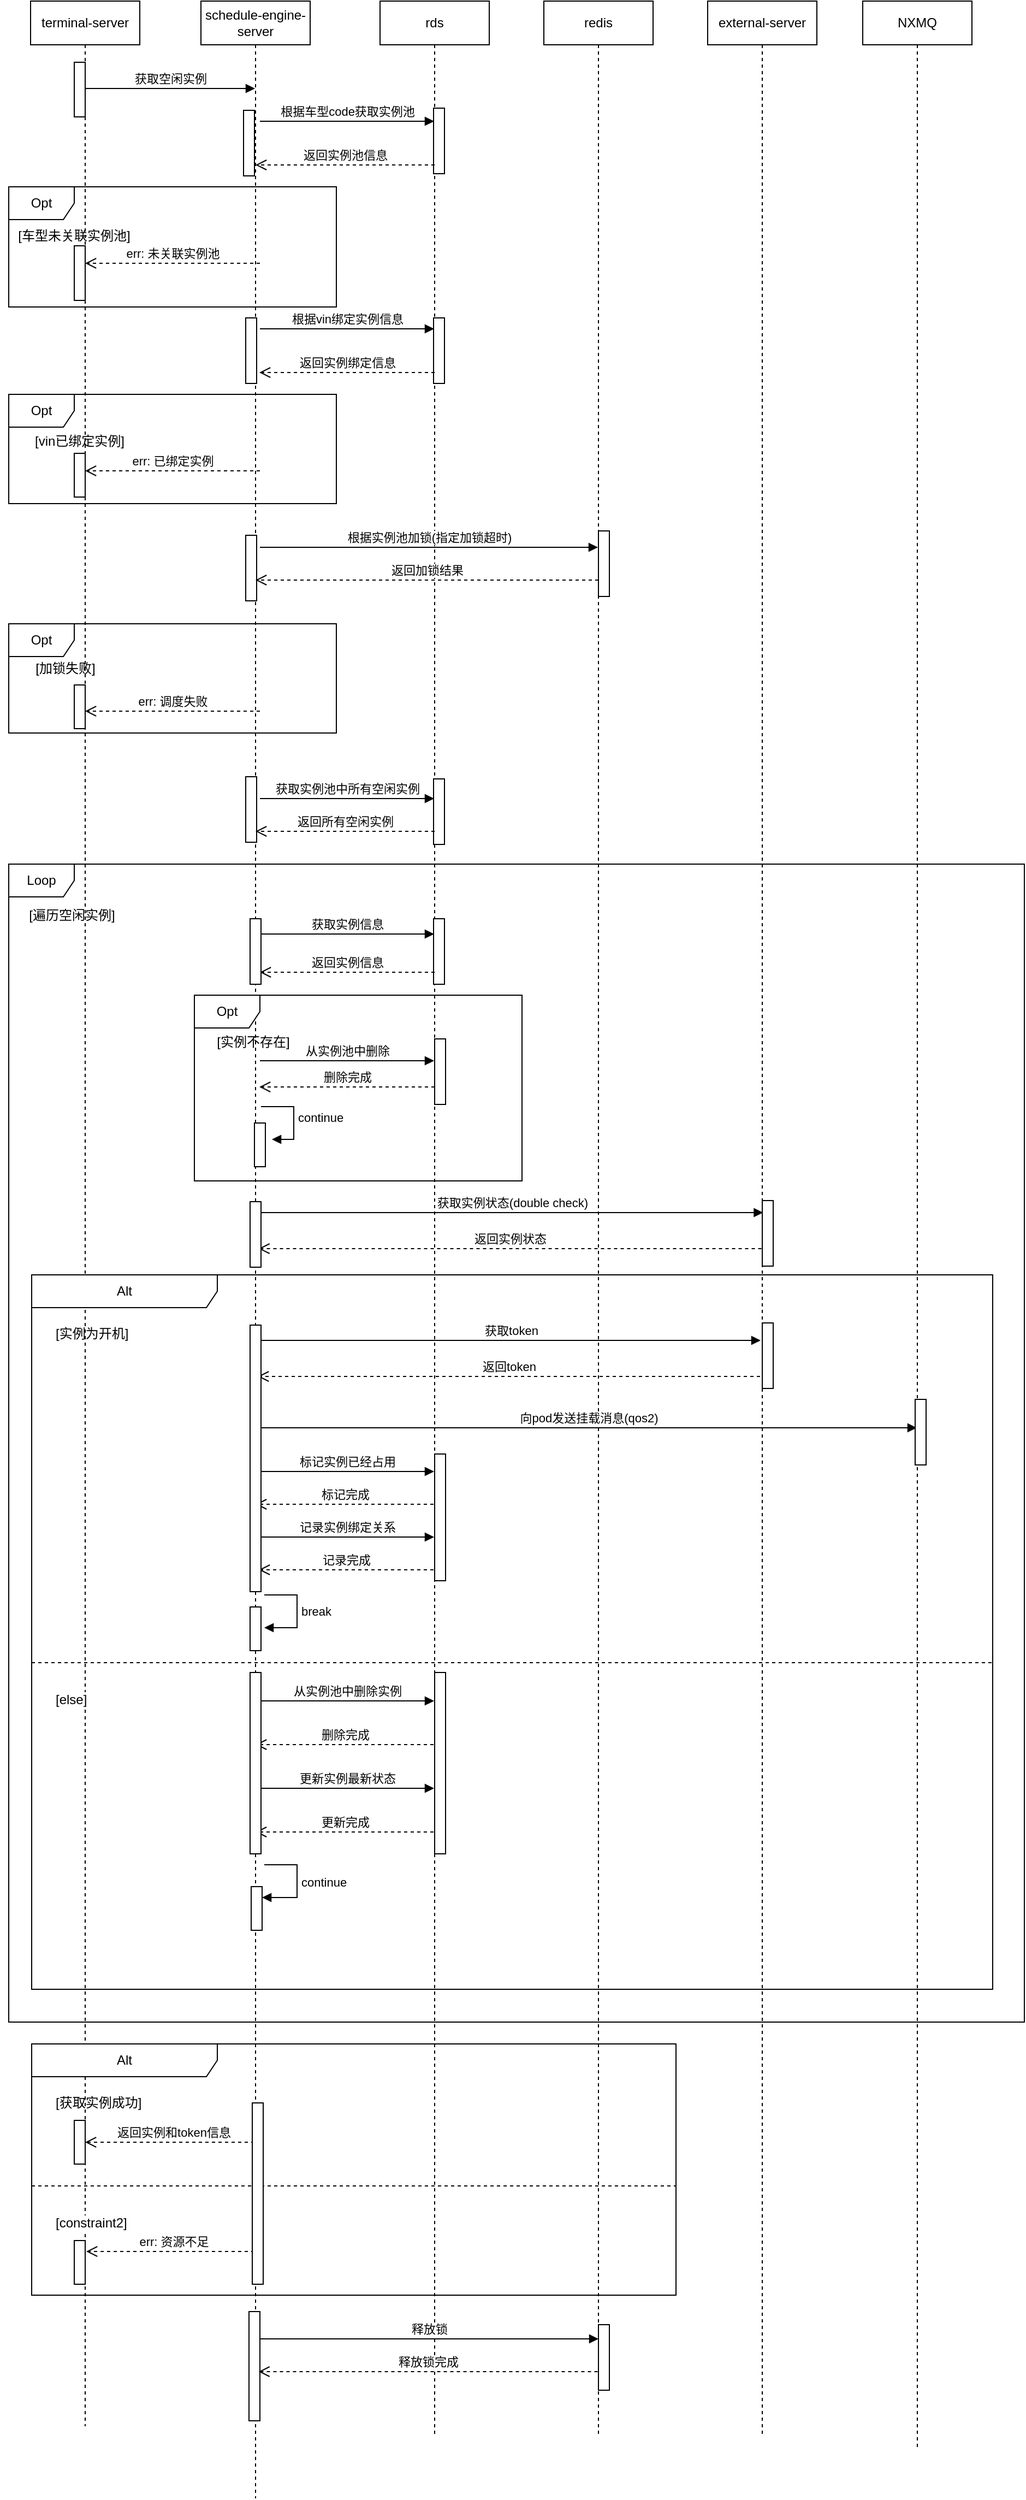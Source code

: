 <mxfile version="22.1.18" type="github">
  <diagram name="第 1 页" id="utaUb1hikNe-R4by6aC9">
    <mxGraphModel dx="1434" dy="739" grid="1" gridSize="10" guides="1" tooltips="1" connect="1" arrows="1" fold="1" page="1" pageScale="1" pageWidth="827" pageHeight="1169" math="0" shadow="0">
      <root>
        <mxCell id="0" />
        <mxCell id="1" parent="0" />
        <mxCell id="3vtuyOY_48mwyPg-2Erm-1" value="terminal-server" style="shape=umlLifeline;perimeter=lifelinePerimeter;whiteSpace=wrap;html=1;container=1;dropTarget=0;collapsible=0;recursiveResize=0;outlineConnect=0;portConstraint=eastwest;newEdgeStyle={&quot;curved&quot;:0,&quot;rounded&quot;:0};" vertex="1" parent="1">
          <mxGeometry x="80" y="80" width="100" height="2220" as="geometry" />
        </mxCell>
        <mxCell id="3vtuyOY_48mwyPg-2Erm-74" value="" style="html=1;points=[[0,0,0,0,5],[0,1,0,0,-5],[1,0,0,0,5],[1,1,0,0,-5]];perimeter=orthogonalPerimeter;outlineConnect=0;targetShapes=umlLifeline;portConstraint=eastwest;newEdgeStyle={&quot;curved&quot;:0,&quot;rounded&quot;:0};" vertex="1" parent="3vtuyOY_48mwyPg-2Erm-1">
          <mxGeometry x="40" y="56" width="10" height="50" as="geometry" />
        </mxCell>
        <mxCell id="3vtuyOY_48mwyPg-2Erm-5" value="schedule-engine-server" style="shape=umlLifeline;perimeter=lifelinePerimeter;whiteSpace=wrap;html=1;container=1;dropTarget=0;collapsible=0;recursiveResize=0;outlineConnect=0;portConstraint=eastwest;newEdgeStyle={&quot;curved&quot;:0,&quot;rounded&quot;:0};" vertex="1" parent="1">
          <mxGeometry x="236" y="80" width="100" height="2286" as="geometry" />
        </mxCell>
        <mxCell id="3vtuyOY_48mwyPg-2Erm-80" value="" style="html=1;points=[[0,0,0,0,5],[0,1,0,0,-5],[1,0,0,0,5],[1,1,0,0,-5]];perimeter=orthogonalPerimeter;outlineConnect=0;targetShapes=umlLifeline;portConstraint=eastwest;newEdgeStyle={&quot;curved&quot;:0,&quot;rounded&quot;:0};" vertex="1" parent="3vtuyOY_48mwyPg-2Erm-5">
          <mxGeometry x="39" y="100" width="10" height="60" as="geometry" />
        </mxCell>
        <mxCell id="3vtuyOY_48mwyPg-2Erm-81" value="" style="html=1;points=[[0,0,0,0,5],[0,1,0,0,-5],[1,0,0,0,5],[1,1,0,0,-5]];perimeter=orthogonalPerimeter;outlineConnect=0;targetShapes=umlLifeline;portConstraint=eastwest;newEdgeStyle={&quot;curved&quot;:0,&quot;rounded&quot;:0};" vertex="1" parent="3vtuyOY_48mwyPg-2Erm-5">
          <mxGeometry x="41" y="290" width="10" height="60" as="geometry" />
        </mxCell>
        <mxCell id="3vtuyOY_48mwyPg-2Erm-82" value="" style="html=1;points=[[0,0,0,0,5],[0,1,0,0,-5],[1,0,0,0,5],[1,1,0,0,-5]];perimeter=orthogonalPerimeter;outlineConnect=0;targetShapes=umlLifeline;portConstraint=eastwest;newEdgeStyle={&quot;curved&quot;:0,&quot;rounded&quot;:0};" vertex="1" parent="3vtuyOY_48mwyPg-2Erm-5">
          <mxGeometry x="41" y="489" width="10" height="60" as="geometry" />
        </mxCell>
        <mxCell id="3vtuyOY_48mwyPg-2Erm-83" value="" style="html=1;points=[[0,0,0,0,5],[0,1,0,0,-5],[1,0,0,0,5],[1,1,0,0,-5]];perimeter=orthogonalPerimeter;outlineConnect=0;targetShapes=umlLifeline;portConstraint=eastwest;newEdgeStyle={&quot;curved&quot;:0,&quot;rounded&quot;:0};" vertex="1" parent="3vtuyOY_48mwyPg-2Erm-5">
          <mxGeometry x="41" y="710" width="10" height="60" as="geometry" />
        </mxCell>
        <mxCell id="3vtuyOY_48mwyPg-2Erm-90" value="" style="html=1;points=[[0,0,0,0,5],[0,1,0,0,-5],[1,0,0,0,5],[1,1,0,0,-5]];perimeter=orthogonalPerimeter;outlineConnect=0;targetShapes=umlLifeline;portConstraint=eastwest;newEdgeStyle={&quot;curved&quot;:0,&quot;rounded&quot;:0};" vertex="1" parent="3vtuyOY_48mwyPg-2Erm-5">
          <mxGeometry x="44" y="2115" width="10" height="100" as="geometry" />
        </mxCell>
        <mxCell id="3vtuyOY_48mwyPg-2Erm-6" value="rds" style="shape=umlLifeline;perimeter=lifelinePerimeter;whiteSpace=wrap;html=1;container=1;dropTarget=0;collapsible=0;recursiveResize=0;outlineConnect=0;portConstraint=eastwest;newEdgeStyle={&quot;curved&quot;:0,&quot;rounded&quot;:0};" vertex="1" parent="1">
          <mxGeometry x="400" y="80" width="100" height="2230" as="geometry" />
        </mxCell>
        <mxCell id="3vtuyOY_48mwyPg-2Erm-91" value="" style="html=1;points=[[0,0,0,0,5],[0,1,0,0,-5],[1,0,0,0,5],[1,1,0,0,-5]];perimeter=orthogonalPerimeter;outlineConnect=0;targetShapes=umlLifeline;portConstraint=eastwest;newEdgeStyle={&quot;curved&quot;:0,&quot;rounded&quot;:0};" vertex="1" parent="3vtuyOY_48mwyPg-2Erm-6">
          <mxGeometry x="49" y="98" width="10" height="60" as="geometry" />
        </mxCell>
        <mxCell id="3vtuyOY_48mwyPg-2Erm-92" value="" style="html=1;points=[[0,0,0,0,5],[0,1,0,0,-5],[1,0,0,0,5],[1,1,0,0,-5]];perimeter=orthogonalPerimeter;outlineConnect=0;targetShapes=umlLifeline;portConstraint=eastwest;newEdgeStyle={&quot;curved&quot;:0,&quot;rounded&quot;:0};" vertex="1" parent="3vtuyOY_48mwyPg-2Erm-6">
          <mxGeometry x="49" y="290" width="10" height="60" as="geometry" />
        </mxCell>
        <mxCell id="3vtuyOY_48mwyPg-2Erm-93" value="" style="html=1;points=[[0,0,0,0,5],[0,1,0,0,-5],[1,0,0,0,5],[1,1,0,0,-5]];perimeter=orthogonalPerimeter;outlineConnect=0;targetShapes=umlLifeline;portConstraint=eastwest;newEdgeStyle={&quot;curved&quot;:0,&quot;rounded&quot;:0};" vertex="1" parent="3vtuyOY_48mwyPg-2Erm-6">
          <mxGeometry x="49" y="712" width="10" height="60" as="geometry" />
        </mxCell>
        <mxCell id="3vtuyOY_48mwyPg-2Erm-94" value="" style="html=1;points=[[0,0,0,0,5],[0,1,0,0,-5],[1,0,0,0,5],[1,1,0,0,-5]];perimeter=orthogonalPerimeter;outlineConnect=0;targetShapes=umlLifeline;portConstraint=eastwest;newEdgeStyle={&quot;curved&quot;:0,&quot;rounded&quot;:0};" vertex="1" parent="3vtuyOY_48mwyPg-2Erm-6">
          <mxGeometry x="49" y="840" width="10" height="60" as="geometry" />
        </mxCell>
        <mxCell id="3vtuyOY_48mwyPg-2Erm-7" value="redis" style="shape=umlLifeline;perimeter=lifelinePerimeter;whiteSpace=wrap;html=1;container=1;dropTarget=0;collapsible=0;recursiveResize=0;outlineConnect=0;portConstraint=eastwest;newEdgeStyle={&quot;curved&quot;:0,&quot;rounded&quot;:0};" vertex="1" parent="1">
          <mxGeometry x="550" y="80" width="100" height="2230" as="geometry" />
        </mxCell>
        <mxCell id="3vtuyOY_48mwyPg-2Erm-98" value="" style="html=1;points=[[0,0,0,0,5],[0,1,0,0,-5],[1,0,0,0,5],[1,1,0,0,-5]];perimeter=orthogonalPerimeter;outlineConnect=0;targetShapes=umlLifeline;portConstraint=eastwest;newEdgeStyle={&quot;curved&quot;:0,&quot;rounded&quot;:0};" vertex="1" parent="3vtuyOY_48mwyPg-2Erm-7">
          <mxGeometry x="50" y="485" width="10" height="60" as="geometry" />
        </mxCell>
        <mxCell id="3vtuyOY_48mwyPg-2Erm-99" value="" style="html=1;points=[[0,0,0,0,5],[0,1,0,0,-5],[1,0,0,0,5],[1,1,0,0,-5]];perimeter=orthogonalPerimeter;outlineConnect=0;targetShapes=umlLifeline;portConstraint=eastwest;newEdgeStyle={&quot;curved&quot;:0,&quot;rounded&quot;:0};" vertex="1" parent="3vtuyOY_48mwyPg-2Erm-7">
          <mxGeometry x="50" y="2127" width="10" height="60" as="geometry" />
        </mxCell>
        <mxCell id="3vtuyOY_48mwyPg-2Erm-8" value="external-server" style="shape=umlLifeline;perimeter=lifelinePerimeter;whiteSpace=wrap;html=1;container=1;dropTarget=0;collapsible=0;recursiveResize=0;outlineConnect=0;portConstraint=eastwest;newEdgeStyle={&quot;curved&quot;:0,&quot;rounded&quot;:0};" vertex="1" parent="1">
          <mxGeometry x="700" y="80" width="100" height="2230" as="geometry" />
        </mxCell>
        <mxCell id="3vtuyOY_48mwyPg-2Erm-9" value="获取空闲实例" style="html=1;verticalAlign=bottom;endArrow=block;curved=0;rounded=0;" edge="1" parent="1" target="3vtuyOY_48mwyPg-2Erm-5">
          <mxGeometry width="80" relative="1" as="geometry">
            <mxPoint x="130" y="160" as="sourcePoint" />
            <mxPoint x="210" y="160" as="targetPoint" />
          </mxGeometry>
        </mxCell>
        <mxCell id="3vtuyOY_48mwyPg-2Erm-11" value="根据车型code获取实例池" style="html=1;verticalAlign=bottom;endArrow=block;curved=0;rounded=0;" edge="1" parent="1" target="3vtuyOY_48mwyPg-2Erm-6">
          <mxGeometry width="80" relative="1" as="geometry">
            <mxPoint x="290" y="190" as="sourcePoint" />
            <mxPoint x="370" y="190" as="targetPoint" />
          </mxGeometry>
        </mxCell>
        <mxCell id="3vtuyOY_48mwyPg-2Erm-12" value="返回实例池信息" style="html=1;verticalAlign=bottom;endArrow=open;dashed=1;endSize=8;curved=0;rounded=0;" edge="1" parent="1" target="3vtuyOY_48mwyPg-2Erm-5">
          <mxGeometry relative="1" as="geometry">
            <mxPoint x="450" y="230" as="sourcePoint" />
            <mxPoint x="370" y="230" as="targetPoint" />
          </mxGeometry>
        </mxCell>
        <mxCell id="3vtuyOY_48mwyPg-2Erm-13" value="Opt" style="shape=umlFrame;whiteSpace=wrap;html=1;pointerEvents=0;" vertex="1" parent="1">
          <mxGeometry x="60" y="250" width="300" height="110" as="geometry" />
        </mxCell>
        <mxCell id="3vtuyOY_48mwyPg-2Erm-14" value="[车型未关联实例池]" style="text;html=1;strokeColor=none;fillColor=none;align=center;verticalAlign=middle;whiteSpace=wrap;rounded=0;" vertex="1" parent="1">
          <mxGeometry x="60" y="280" width="120" height="30" as="geometry" />
        </mxCell>
        <mxCell id="3vtuyOY_48mwyPg-2Erm-16" value="err: 未关联实例池" style="html=1;verticalAlign=bottom;endArrow=open;dashed=1;endSize=8;curved=0;rounded=0;" edge="1" parent="1" target="3vtuyOY_48mwyPg-2Erm-1">
          <mxGeometry x="-0.003" relative="1" as="geometry">
            <mxPoint x="290" y="320" as="sourcePoint" />
            <mxPoint x="210" y="320" as="targetPoint" />
            <mxPoint as="offset" />
          </mxGeometry>
        </mxCell>
        <mxCell id="3vtuyOY_48mwyPg-2Erm-17" value="根据vin绑定实例信息" style="html=1;verticalAlign=bottom;endArrow=block;curved=0;rounded=0;" edge="1" parent="1" target="3vtuyOY_48mwyPg-2Erm-6">
          <mxGeometry x="0.003" width="80" relative="1" as="geometry">
            <mxPoint x="290" y="380" as="sourcePoint" />
            <mxPoint x="370" y="380" as="targetPoint" />
            <mxPoint as="offset" />
          </mxGeometry>
        </mxCell>
        <mxCell id="3vtuyOY_48mwyPg-2Erm-18" value="返回实例绑定信息" style="html=1;verticalAlign=bottom;endArrow=open;dashed=1;endSize=8;curved=0;rounded=0;" edge="1" parent="1">
          <mxGeometry relative="1" as="geometry">
            <mxPoint x="450" y="420" as="sourcePoint" />
            <mxPoint x="289.5" y="420" as="targetPoint" />
          </mxGeometry>
        </mxCell>
        <mxCell id="3vtuyOY_48mwyPg-2Erm-19" value="Opt" style="shape=umlFrame;whiteSpace=wrap;html=1;pointerEvents=0;" vertex="1" parent="1">
          <mxGeometry x="60" y="440" width="300" height="100" as="geometry" />
        </mxCell>
        <mxCell id="3vtuyOY_48mwyPg-2Erm-20" value="[vin已绑定实例]" style="text;html=1;strokeColor=none;fillColor=none;align=center;verticalAlign=middle;whiteSpace=wrap;rounded=0;" vertex="1" parent="1">
          <mxGeometry x="65" y="468" width="120" height="30" as="geometry" />
        </mxCell>
        <mxCell id="3vtuyOY_48mwyPg-2Erm-21" value="err: 已绑定实例" style="html=1;verticalAlign=bottom;endArrow=open;dashed=1;endSize=8;curved=0;rounded=0;" edge="1" parent="1">
          <mxGeometry x="-0.003" relative="1" as="geometry">
            <mxPoint x="290" y="510" as="sourcePoint" />
            <mxPoint x="130" y="510" as="targetPoint" />
            <mxPoint as="offset" />
          </mxGeometry>
        </mxCell>
        <mxCell id="3vtuyOY_48mwyPg-2Erm-22" value="根据实例池加锁(指定加锁超时)" style="html=1;verticalAlign=bottom;endArrow=block;curved=0;rounded=0;" edge="1" parent="1" target="3vtuyOY_48mwyPg-2Erm-7">
          <mxGeometry width="80" relative="1" as="geometry">
            <mxPoint x="290" y="580" as="sourcePoint" />
            <mxPoint x="370" y="580" as="targetPoint" />
          </mxGeometry>
        </mxCell>
        <mxCell id="3vtuyOY_48mwyPg-2Erm-23" value="返回加锁结果" style="html=1;verticalAlign=bottom;endArrow=open;dashed=1;endSize=8;curved=0;rounded=0;" edge="1" parent="1" target="3vtuyOY_48mwyPg-2Erm-5">
          <mxGeometry relative="1" as="geometry">
            <mxPoint x="600" y="610" as="sourcePoint" />
            <mxPoint x="520" y="610" as="targetPoint" />
          </mxGeometry>
        </mxCell>
        <mxCell id="3vtuyOY_48mwyPg-2Erm-25" value="Opt" style="shape=umlFrame;whiteSpace=wrap;html=1;pointerEvents=0;" vertex="1" parent="1">
          <mxGeometry x="60" y="650" width="300" height="100" as="geometry" />
        </mxCell>
        <mxCell id="3vtuyOY_48mwyPg-2Erm-26" value="[加锁失败]" style="text;html=1;strokeColor=none;fillColor=none;align=center;verticalAlign=middle;whiteSpace=wrap;rounded=0;" vertex="1" parent="1">
          <mxGeometry x="52" y="676" width="120" height="30" as="geometry" />
        </mxCell>
        <mxCell id="3vtuyOY_48mwyPg-2Erm-27" value="err: 调度失败" style="html=1;verticalAlign=bottom;endArrow=open;dashed=1;endSize=8;curved=0;rounded=0;" edge="1" parent="1">
          <mxGeometry x="-0.003" relative="1" as="geometry">
            <mxPoint x="290" y="730" as="sourcePoint" />
            <mxPoint x="130" y="730" as="targetPoint" />
            <mxPoint as="offset" />
          </mxGeometry>
        </mxCell>
        <mxCell id="3vtuyOY_48mwyPg-2Erm-28" value="获取实例池中所有空闲实例" style="html=1;verticalAlign=bottom;endArrow=block;curved=0;rounded=0;" edge="1" parent="1" target="3vtuyOY_48mwyPg-2Erm-6">
          <mxGeometry width="80" relative="1" as="geometry">
            <mxPoint x="290" y="810" as="sourcePoint" />
            <mxPoint x="370" y="810" as="targetPoint" />
          </mxGeometry>
        </mxCell>
        <mxCell id="3vtuyOY_48mwyPg-2Erm-29" value="返回所有空闲实例" style="html=1;verticalAlign=bottom;endArrow=open;dashed=1;endSize=8;curved=0;rounded=0;" edge="1" parent="1" target="3vtuyOY_48mwyPg-2Erm-5">
          <mxGeometry relative="1" as="geometry">
            <mxPoint x="450" y="840" as="sourcePoint" />
            <mxPoint x="370" y="840" as="targetPoint" />
          </mxGeometry>
        </mxCell>
        <mxCell id="3vtuyOY_48mwyPg-2Erm-30" value="Loop" style="shape=umlFrame;whiteSpace=wrap;html=1;pointerEvents=0;" vertex="1" parent="1">
          <mxGeometry x="60" y="870" width="930" height="1060" as="geometry" />
        </mxCell>
        <mxCell id="3vtuyOY_48mwyPg-2Erm-32" value="[遍历空闲实例]" style="text;html=1;strokeColor=none;fillColor=none;align=center;verticalAlign=middle;whiteSpace=wrap;rounded=0;" vertex="1" parent="1">
          <mxGeometry x="70" y="902" width="96" height="30" as="geometry" />
        </mxCell>
        <mxCell id="3vtuyOY_48mwyPg-2Erm-33" value="获取实例状态(double check)" style="html=1;verticalAlign=bottom;endArrow=block;curved=0;rounded=0;" edge="1" parent="1">
          <mxGeometry width="80" relative="1" as="geometry">
            <mxPoint x="291.25" y="1189" as="sourcePoint" />
            <mxPoint x="750.75" y="1189" as="targetPoint" />
          </mxGeometry>
        </mxCell>
        <mxCell id="3vtuyOY_48mwyPg-2Erm-34" value="返回实例状态" style="html=1;verticalAlign=bottom;endArrow=open;dashed=1;endSize=8;curved=0;rounded=0;" edge="1" parent="1">
          <mxGeometry relative="1" as="geometry">
            <mxPoint x="749.25" y="1222" as="sourcePoint" />
            <mxPoint x="288.75" y="1222" as="targetPoint" />
          </mxGeometry>
        </mxCell>
        <mxCell id="3vtuyOY_48mwyPg-2Erm-35" value="Alt" style="shape=umlFrame;whiteSpace=wrap;html=1;pointerEvents=0;recursiveResize=0;container=1;collapsible=0;width=170;" vertex="1" parent="1">
          <mxGeometry x="81" y="1246" width="880" height="654" as="geometry" />
        </mxCell>
        <mxCell id="3vtuyOY_48mwyPg-2Erm-36" value="[实例为开机]" style="text;html=1;" vertex="1" parent="3vtuyOY_48mwyPg-2Erm-35">
          <mxGeometry width="100" height="20" relative="1" as="geometry">
            <mxPoint x="20" y="40" as="offset" />
          </mxGeometry>
        </mxCell>
        <mxCell id="3vtuyOY_48mwyPg-2Erm-37" value="[else]" style="line;strokeWidth=1;dashed=1;labelPosition=center;verticalLabelPosition=bottom;align=left;verticalAlign=top;spacingLeft=20;spacingTop=15;html=1;whiteSpace=wrap;" vertex="1" parent="3vtuyOY_48mwyPg-2Erm-35">
          <mxGeometry y="350" width="880" height="10" as="geometry" />
        </mxCell>
        <mxCell id="3vtuyOY_48mwyPg-2Erm-41" value="获取token" style="html=1;verticalAlign=bottom;endArrow=block;curved=0;rounded=0;" edge="1" parent="3vtuyOY_48mwyPg-2Erm-35">
          <mxGeometry width="80" relative="1" as="geometry">
            <mxPoint x="210" y="60" as="sourcePoint" />
            <mxPoint x="667.5" y="60" as="targetPoint" />
          </mxGeometry>
        </mxCell>
        <mxCell id="3vtuyOY_48mwyPg-2Erm-42" value="返回token" style="html=1;verticalAlign=bottom;endArrow=open;dashed=1;endSize=8;curved=0;rounded=0;" edge="1" parent="3vtuyOY_48mwyPg-2Erm-35">
          <mxGeometry relative="1" as="geometry">
            <mxPoint x="667" y="93" as="sourcePoint" />
            <mxPoint x="207" y="93" as="targetPoint" />
            <mxPoint as="offset" />
          </mxGeometry>
        </mxCell>
        <mxCell id="3vtuyOY_48mwyPg-2Erm-53" value="向pod发送挂载消息(qos2)" style="html=1;verticalAlign=bottom;endArrow=block;curved=0;rounded=0;" edge="1" parent="3vtuyOY_48mwyPg-2Erm-35" target="3vtuyOY_48mwyPg-2Erm-43">
          <mxGeometry x="0.001" width="80" relative="1" as="geometry">
            <mxPoint x="208" y="140" as="sourcePoint" />
            <mxPoint x="288" y="140" as="targetPoint" />
            <mxPoint as="offset" />
          </mxGeometry>
        </mxCell>
        <mxCell id="3vtuyOY_48mwyPg-2Erm-54" value="标记实例已经占用" style="html=1;verticalAlign=bottom;endArrow=block;curved=0;rounded=0;" edge="1" parent="3vtuyOY_48mwyPg-2Erm-35" target="3vtuyOY_48mwyPg-2Erm-6">
          <mxGeometry width="80" relative="1" as="geometry">
            <mxPoint x="208" y="180" as="sourcePoint" />
            <mxPoint x="288" y="180" as="targetPoint" />
          </mxGeometry>
        </mxCell>
        <mxCell id="3vtuyOY_48mwyPg-2Erm-55" value="标记完成" style="html=1;verticalAlign=bottom;endArrow=open;dashed=1;endSize=8;curved=0;rounded=0;" edge="1" parent="3vtuyOY_48mwyPg-2Erm-35" target="3vtuyOY_48mwyPg-2Erm-5">
          <mxGeometry relative="1" as="geometry">
            <mxPoint x="368" y="210" as="sourcePoint" />
            <mxPoint x="288" y="210" as="targetPoint" />
          </mxGeometry>
        </mxCell>
        <mxCell id="3vtuyOY_48mwyPg-2Erm-56" value="记录实例绑定关系" style="html=1;verticalAlign=bottom;endArrow=block;curved=0;rounded=0;" edge="1" parent="3vtuyOY_48mwyPg-2Erm-35" target="3vtuyOY_48mwyPg-2Erm-6">
          <mxGeometry width="80" relative="1" as="geometry">
            <mxPoint x="208" y="240" as="sourcePoint" />
            <mxPoint x="288" y="240" as="targetPoint" />
          </mxGeometry>
        </mxCell>
        <mxCell id="3vtuyOY_48mwyPg-2Erm-57" value="记录完成" style="html=1;verticalAlign=bottom;endArrow=open;dashed=1;endSize=8;curved=0;rounded=0;" edge="1" parent="3vtuyOY_48mwyPg-2Erm-35">
          <mxGeometry relative="1" as="geometry">
            <mxPoint x="368" y="270" as="sourcePoint" />
            <mxPoint x="208" y="270" as="targetPoint" />
          </mxGeometry>
        </mxCell>
        <mxCell id="3vtuyOY_48mwyPg-2Erm-59" value="从实例池中删除实例" style="html=1;verticalAlign=bottom;endArrow=block;curved=0;rounded=0;" edge="1" parent="3vtuyOY_48mwyPg-2Erm-35" target="3vtuyOY_48mwyPg-2Erm-6">
          <mxGeometry width="80" relative="1" as="geometry">
            <mxPoint x="208" y="390" as="sourcePoint" />
            <mxPoint x="288" y="390" as="targetPoint" />
          </mxGeometry>
        </mxCell>
        <mxCell id="3vtuyOY_48mwyPg-2Erm-60" value="删除完成" style="html=1;verticalAlign=bottom;endArrow=open;dashed=1;endSize=8;curved=0;rounded=0;" edge="1" parent="3vtuyOY_48mwyPg-2Erm-35" target="3vtuyOY_48mwyPg-2Erm-5">
          <mxGeometry relative="1" as="geometry">
            <mxPoint x="368" y="430" as="sourcePoint" />
            <mxPoint x="288" y="430" as="targetPoint" />
          </mxGeometry>
        </mxCell>
        <mxCell id="3vtuyOY_48mwyPg-2Erm-61" value="更新实例最新状态" style="html=1;verticalAlign=bottom;endArrow=block;curved=0;rounded=0;" edge="1" parent="3vtuyOY_48mwyPg-2Erm-35" target="3vtuyOY_48mwyPg-2Erm-6">
          <mxGeometry x="0.003" width="80" relative="1" as="geometry">
            <mxPoint x="208" y="470" as="sourcePoint" />
            <mxPoint x="288" y="470" as="targetPoint" />
            <mxPoint as="offset" />
          </mxGeometry>
        </mxCell>
        <mxCell id="3vtuyOY_48mwyPg-2Erm-62" value="更新完成" style="html=1;verticalAlign=bottom;endArrow=open;dashed=1;endSize=8;curved=0;rounded=0;" edge="1" parent="3vtuyOY_48mwyPg-2Erm-35" target="3vtuyOY_48mwyPg-2Erm-5">
          <mxGeometry x="-0.003" relative="1" as="geometry">
            <mxPoint x="368" y="510" as="sourcePoint" />
            <mxPoint x="288" y="510" as="targetPoint" />
            <mxPoint as="offset" />
          </mxGeometry>
        </mxCell>
        <mxCell id="3vtuyOY_48mwyPg-2Erm-63" value="" style="html=1;points=[[0,0,0,0,5],[0,1,0,0,-5],[1,0,0,0,5],[1,1,0,0,-5]];perimeter=orthogonalPerimeter;outlineConnect=0;targetShapes=umlLifeline;portConstraint=eastwest;newEdgeStyle={&quot;curved&quot;:0,&quot;rounded&quot;:0};" vertex="1" parent="3vtuyOY_48mwyPg-2Erm-35">
          <mxGeometry x="201" y="560" width="10" height="40" as="geometry" />
        </mxCell>
        <mxCell id="3vtuyOY_48mwyPg-2Erm-64" value="continue" style="html=1;align=left;spacingLeft=2;endArrow=block;rounded=0;edgeStyle=orthogonalEdgeStyle;curved=0;rounded=0;" edge="1" target="3vtuyOY_48mwyPg-2Erm-63" parent="3vtuyOY_48mwyPg-2Erm-35">
          <mxGeometry relative="1" as="geometry">
            <mxPoint x="213" y="540" as="sourcePoint" />
            <Array as="points">
              <mxPoint x="243" y="570" />
            </Array>
          </mxGeometry>
        </mxCell>
        <mxCell id="3vtuyOY_48mwyPg-2Erm-65" value="" style="html=1;points=[[0,0,0,0,5],[0,1,0,0,-5],[1,0,0,0,5],[1,1,0,0,-5]];perimeter=orthogonalPerimeter;outlineConnect=0;targetShapes=umlLifeline;portConstraint=eastwest;newEdgeStyle={&quot;curved&quot;:0,&quot;rounded&quot;:0};" vertex="1" parent="3vtuyOY_48mwyPg-2Erm-35">
          <mxGeometry x="200" y="304" width="10" height="40" as="geometry" />
        </mxCell>
        <mxCell id="3vtuyOY_48mwyPg-2Erm-66" value="break" style="html=1;align=left;spacingLeft=2;endArrow=block;rounded=0;edgeStyle=orthogonalEdgeStyle;curved=0;rounded=0;" edge="1" parent="3vtuyOY_48mwyPg-2Erm-35">
          <mxGeometry relative="1" as="geometry">
            <mxPoint x="213" y="293" as="sourcePoint" />
            <Array as="points">
              <mxPoint x="243" y="323" />
            </Array>
            <mxPoint x="213" y="323" as="targetPoint" />
          </mxGeometry>
        </mxCell>
        <mxCell id="3vtuyOY_48mwyPg-2Erm-86" value="" style="html=1;points=[[0,0,0,0,5],[0,1,0,0,-5],[1,0,0,0,5],[1,1,0,0,-5]];perimeter=orthogonalPerimeter;outlineConnect=0;targetShapes=umlLifeline;portConstraint=eastwest;newEdgeStyle={&quot;curved&quot;:0,&quot;rounded&quot;:0};" vertex="1" parent="3vtuyOY_48mwyPg-2Erm-35">
          <mxGeometry x="200" y="46" width="10" height="244" as="geometry" />
        </mxCell>
        <mxCell id="3vtuyOY_48mwyPg-2Erm-88" value="" style="html=1;points=[[0,0,0,0,5],[0,1,0,0,-5],[1,0,0,0,5],[1,1,0,0,-5]];perimeter=orthogonalPerimeter;outlineConnect=0;targetShapes=umlLifeline;portConstraint=eastwest;newEdgeStyle={&quot;curved&quot;:0,&quot;rounded&quot;:0};" vertex="1" parent="3vtuyOY_48mwyPg-2Erm-35">
          <mxGeometry x="200" y="364" width="10" height="166" as="geometry" />
        </mxCell>
        <mxCell id="3vtuyOY_48mwyPg-2Erm-96" value="" style="html=1;points=[[0,0,0,0,5],[0,1,0,0,-5],[1,0,0,0,5],[1,1,0,0,-5]];perimeter=orthogonalPerimeter;outlineConnect=0;targetShapes=umlLifeline;portConstraint=eastwest;newEdgeStyle={&quot;curved&quot;:0,&quot;rounded&quot;:0};" vertex="1" parent="3vtuyOY_48mwyPg-2Erm-35">
          <mxGeometry x="369" y="164" width="10" height="116" as="geometry" />
        </mxCell>
        <mxCell id="3vtuyOY_48mwyPg-2Erm-97" value="" style="html=1;points=[[0,0,0,0,5],[0,1,0,0,-5],[1,0,0,0,5],[1,1,0,0,-5]];perimeter=orthogonalPerimeter;outlineConnect=0;targetShapes=umlLifeline;portConstraint=eastwest;newEdgeStyle={&quot;curved&quot;:0,&quot;rounded&quot;:0};" vertex="1" parent="3vtuyOY_48mwyPg-2Erm-35">
          <mxGeometry x="369" y="364" width="10" height="166" as="geometry" />
        </mxCell>
        <mxCell id="3vtuyOY_48mwyPg-2Erm-101" value="" style="html=1;points=[[0,0,0,0,5],[0,1,0,0,-5],[1,0,0,0,5],[1,1,0,0,-5]];perimeter=orthogonalPerimeter;outlineConnect=0;targetShapes=umlLifeline;portConstraint=eastwest;newEdgeStyle={&quot;curved&quot;:0,&quot;rounded&quot;:0};" vertex="1" parent="3vtuyOY_48mwyPg-2Erm-35">
          <mxGeometry x="669" y="44" width="10" height="60" as="geometry" />
        </mxCell>
        <mxCell id="3vtuyOY_48mwyPg-2Erm-43" value="NXMQ" style="shape=umlLifeline;perimeter=lifelinePerimeter;whiteSpace=wrap;html=1;container=1;dropTarget=0;collapsible=0;recursiveResize=0;outlineConnect=0;portConstraint=eastwest;newEdgeStyle={&quot;curved&quot;:0,&quot;rounded&quot;:0};" vertex="1" parent="1">
          <mxGeometry x="842" y="80" width="100" height="2240" as="geometry" />
        </mxCell>
        <mxCell id="3vtuyOY_48mwyPg-2Erm-103" value="" style="html=1;points=[[0,0,0,0,5],[0,1,0,0,-5],[1,0,0,0,5],[1,1,0,0,-5]];perimeter=orthogonalPerimeter;outlineConnect=0;targetShapes=umlLifeline;portConstraint=eastwest;newEdgeStyle={&quot;curved&quot;:0,&quot;rounded&quot;:0};" vertex="1" parent="3vtuyOY_48mwyPg-2Erm-43">
          <mxGeometry x="48" y="1280" width="10" height="60" as="geometry" />
        </mxCell>
        <mxCell id="3vtuyOY_48mwyPg-2Erm-44" value="获取实例信息" style="html=1;verticalAlign=bottom;endArrow=block;curved=0;rounded=0;" edge="1" parent="1">
          <mxGeometry width="80" relative="1" as="geometry">
            <mxPoint x="290" y="934" as="sourcePoint" />
            <mxPoint x="449.5" y="934" as="targetPoint" />
          </mxGeometry>
        </mxCell>
        <mxCell id="3vtuyOY_48mwyPg-2Erm-46" value="返回实例信息" style="html=1;verticalAlign=bottom;endArrow=open;dashed=1;endSize=8;curved=0;rounded=0;" edge="1" parent="1">
          <mxGeometry relative="1" as="geometry">
            <mxPoint x="450" y="969" as="sourcePoint" />
            <mxPoint x="290" y="969" as="targetPoint" />
          </mxGeometry>
        </mxCell>
        <mxCell id="3vtuyOY_48mwyPg-2Erm-47" value="Opt" style="shape=umlFrame;whiteSpace=wrap;html=1;pointerEvents=0;" vertex="1" parent="1">
          <mxGeometry x="230" y="990" width="300" height="170" as="geometry" />
        </mxCell>
        <mxCell id="3vtuyOY_48mwyPg-2Erm-48" value="[实例不存在]" style="text;html=1;strokeColor=none;fillColor=none;align=center;verticalAlign=middle;whiteSpace=wrap;rounded=0;" vertex="1" parent="1">
          <mxGeometry x="236" y="1018" width="96" height="30" as="geometry" />
        </mxCell>
        <mxCell id="3vtuyOY_48mwyPg-2Erm-49" value="从实例池中删除" style="html=1;verticalAlign=bottom;endArrow=block;curved=0;rounded=0;" edge="1" parent="1" target="3vtuyOY_48mwyPg-2Erm-6">
          <mxGeometry width="80" relative="1" as="geometry">
            <mxPoint x="290" y="1050" as="sourcePoint" />
            <mxPoint x="370" y="1050" as="targetPoint" />
          </mxGeometry>
        </mxCell>
        <mxCell id="3vtuyOY_48mwyPg-2Erm-50" value="删除完成" style="html=1;verticalAlign=bottom;endArrow=open;dashed=1;endSize=8;curved=0;rounded=0;" edge="1" parent="1">
          <mxGeometry relative="1" as="geometry">
            <mxPoint x="450" y="1074" as="sourcePoint" />
            <mxPoint x="289.5" y="1074" as="targetPoint" />
          </mxGeometry>
        </mxCell>
        <mxCell id="3vtuyOY_48mwyPg-2Erm-51" value="" style="html=1;points=[[0,0,0,0,5],[0,1,0,0,-5],[1,0,0,0,5],[1,1,0,0,-5]];perimeter=orthogonalPerimeter;outlineConnect=0;targetShapes=umlLifeline;portConstraint=eastwest;newEdgeStyle={&quot;curved&quot;:0,&quot;rounded&quot;:0};" vertex="1" parent="1">
          <mxGeometry x="285" y="1107" width="10" height="40" as="geometry" />
        </mxCell>
        <mxCell id="3vtuyOY_48mwyPg-2Erm-52" value="continue" style="html=1;align=left;spacingLeft=2;endArrow=block;rounded=0;edgeStyle=orthogonalEdgeStyle;curved=0;rounded=0;" edge="1" parent="1">
          <mxGeometry relative="1" as="geometry">
            <mxPoint x="291" y="1092" as="sourcePoint" />
            <Array as="points">
              <mxPoint x="321" y="1122" />
            </Array>
            <mxPoint x="301" y="1122" as="targetPoint" />
          </mxGeometry>
        </mxCell>
        <mxCell id="3vtuyOY_48mwyPg-2Erm-67" value="释放锁" style="html=1;verticalAlign=bottom;endArrow=block;curved=0;rounded=0;" edge="1" parent="1">
          <mxGeometry width="80" relative="1" as="geometry">
            <mxPoint x="290" y="2220" as="sourcePoint" />
            <mxPoint x="600" y="2220" as="targetPoint" />
          </mxGeometry>
        </mxCell>
        <mxCell id="3vtuyOY_48mwyPg-2Erm-68" value="释放锁完成" style="html=1;verticalAlign=bottom;endArrow=open;dashed=1;endSize=8;curved=0;rounded=0;" edge="1" parent="1">
          <mxGeometry relative="1" as="geometry">
            <mxPoint x="599.25" y="2250" as="sourcePoint" />
            <mxPoint x="288.75" y="2250" as="targetPoint" />
          </mxGeometry>
        </mxCell>
        <mxCell id="3vtuyOY_48mwyPg-2Erm-69" value="Alt" style="shape=umlFrame;whiteSpace=wrap;html=1;pointerEvents=0;recursiveResize=0;container=1;collapsible=0;width=170;" vertex="1" parent="1">
          <mxGeometry x="81" y="1950" width="590" height="230" as="geometry" />
        </mxCell>
        <mxCell id="3vtuyOY_48mwyPg-2Erm-70" value="[获取实例成功]" style="text;html=1;" vertex="1" parent="3vtuyOY_48mwyPg-2Erm-69">
          <mxGeometry width="100" height="20" relative="1" as="geometry">
            <mxPoint x="20" y="40" as="offset" />
          </mxGeometry>
        </mxCell>
        <mxCell id="3vtuyOY_48mwyPg-2Erm-71" value="[constraint2]" style="line;strokeWidth=1;dashed=1;labelPosition=center;verticalLabelPosition=bottom;align=left;verticalAlign=top;spacingLeft=20;spacingTop=15;html=1;whiteSpace=wrap;" vertex="1" parent="3vtuyOY_48mwyPg-2Erm-69">
          <mxGeometry y="125" width="590" height="10" as="geometry" />
        </mxCell>
        <mxCell id="3vtuyOY_48mwyPg-2Erm-72" value="返回实例和token信息" style="html=1;verticalAlign=bottom;endArrow=open;dashed=1;endSize=8;curved=0;rounded=0;" edge="1" parent="3vtuyOY_48mwyPg-2Erm-69" target="3vtuyOY_48mwyPg-2Erm-1">
          <mxGeometry relative="1" as="geometry">
            <mxPoint x="210" y="90" as="sourcePoint" />
            <mxPoint x="130" y="90" as="targetPoint" />
          </mxGeometry>
        </mxCell>
        <mxCell id="3vtuyOY_48mwyPg-2Erm-73" value="err: 资源不足" style="html=1;verticalAlign=bottom;endArrow=open;dashed=1;endSize=8;curved=0;rounded=0;" edge="1" parent="3vtuyOY_48mwyPg-2Erm-69">
          <mxGeometry relative="1" as="geometry">
            <mxPoint x="210" y="190" as="sourcePoint" />
            <mxPoint x="50" y="190" as="targetPoint" />
          </mxGeometry>
        </mxCell>
        <mxCell id="3vtuyOY_48mwyPg-2Erm-78" value="" style="html=1;points=[[0,0,0,0,5],[0,1,0,0,-5],[1,0,0,0,5],[1,1,0,0,-5]];perimeter=orthogonalPerimeter;outlineConnect=0;targetShapes=umlLifeline;portConstraint=eastwest;newEdgeStyle={&quot;curved&quot;:0,&quot;rounded&quot;:0};" vertex="1" parent="3vtuyOY_48mwyPg-2Erm-69">
          <mxGeometry x="39" y="70" width="10" height="40" as="geometry" />
        </mxCell>
        <mxCell id="3vtuyOY_48mwyPg-2Erm-79" value="" style="html=1;points=[[0,0,0,0,5],[0,1,0,0,-5],[1,0,0,0,5],[1,1,0,0,-5]];perimeter=orthogonalPerimeter;outlineConnect=0;targetShapes=umlLifeline;portConstraint=eastwest;newEdgeStyle={&quot;curved&quot;:0,&quot;rounded&quot;:0};" vertex="1" parent="3vtuyOY_48mwyPg-2Erm-69">
          <mxGeometry x="39" y="180" width="10" height="40" as="geometry" />
        </mxCell>
        <mxCell id="3vtuyOY_48mwyPg-2Erm-89" value="" style="html=1;points=[[0,0,0,0,5],[0,1,0,0,-5],[1,0,0,0,5],[1,1,0,0,-5]];perimeter=orthogonalPerimeter;outlineConnect=0;targetShapes=umlLifeline;portConstraint=eastwest;newEdgeStyle={&quot;curved&quot;:0,&quot;rounded&quot;:0};" vertex="1" parent="3vtuyOY_48mwyPg-2Erm-69">
          <mxGeometry x="202" y="54" width="10" height="166" as="geometry" />
        </mxCell>
        <mxCell id="3vtuyOY_48mwyPg-2Erm-75" value="" style="html=1;points=[[0,0,0,0,5],[0,1,0,0,-5],[1,0,0,0,5],[1,1,0,0,-5]];perimeter=orthogonalPerimeter;outlineConnect=0;targetShapes=umlLifeline;portConstraint=eastwest;newEdgeStyle={&quot;curved&quot;:0,&quot;rounded&quot;:0};" vertex="1" parent="1">
          <mxGeometry x="120" y="304" width="10" height="50" as="geometry" />
        </mxCell>
        <mxCell id="3vtuyOY_48mwyPg-2Erm-76" value="" style="html=1;points=[[0,0,0,0,5],[0,1,0,0,-5],[1,0,0,0,5],[1,1,0,0,-5]];perimeter=orthogonalPerimeter;outlineConnect=0;targetShapes=umlLifeline;portConstraint=eastwest;newEdgeStyle={&quot;curved&quot;:0,&quot;rounded&quot;:0};" vertex="1" parent="1">
          <mxGeometry x="120" y="494" width="10" height="40" as="geometry" />
        </mxCell>
        <mxCell id="3vtuyOY_48mwyPg-2Erm-77" value="" style="html=1;points=[[0,0,0,0,5],[0,1,0,0,-5],[1,0,0,0,5],[1,1,0,0,-5]];perimeter=orthogonalPerimeter;outlineConnect=0;targetShapes=umlLifeline;portConstraint=eastwest;newEdgeStyle={&quot;curved&quot;:0,&quot;rounded&quot;:0};" vertex="1" parent="1">
          <mxGeometry x="120" y="706" width="10" height="40" as="geometry" />
        </mxCell>
        <mxCell id="3vtuyOY_48mwyPg-2Erm-84" value="" style="html=1;points=[[0,0,0,0,5],[0,1,0,0,-5],[1,0,0,0,5],[1,1,0,0,-5]];perimeter=orthogonalPerimeter;outlineConnect=0;targetShapes=umlLifeline;portConstraint=eastwest;newEdgeStyle={&quot;curved&quot;:0,&quot;rounded&quot;:0};" vertex="1" parent="1">
          <mxGeometry x="281" y="920" width="10" height="60" as="geometry" />
        </mxCell>
        <mxCell id="3vtuyOY_48mwyPg-2Erm-85" value="" style="html=1;points=[[0,0,0,0,5],[0,1,0,0,-5],[1,0,0,0,5],[1,1,0,0,-5]];perimeter=orthogonalPerimeter;outlineConnect=0;targetShapes=umlLifeline;portConstraint=eastwest;newEdgeStyle={&quot;curved&quot;:0,&quot;rounded&quot;:0};" vertex="1" parent="1">
          <mxGeometry x="281" y="1179" width="10" height="60" as="geometry" />
        </mxCell>
        <mxCell id="3vtuyOY_48mwyPg-2Erm-95" value="" style="html=1;points=[[0,0,0,0,5],[0,1,0,0,-5],[1,0,0,0,5],[1,1,0,0,-5]];perimeter=orthogonalPerimeter;outlineConnect=0;targetShapes=umlLifeline;portConstraint=eastwest;newEdgeStyle={&quot;curved&quot;:0,&quot;rounded&quot;:0};" vertex="1" parent="1">
          <mxGeometry x="450" y="1030" width="10" height="60" as="geometry" />
        </mxCell>
        <mxCell id="3vtuyOY_48mwyPg-2Erm-100" value="" style="html=1;points=[[0,0,0,0,5],[0,1,0,0,-5],[1,0,0,0,5],[1,1,0,0,-5]];perimeter=orthogonalPerimeter;outlineConnect=0;targetShapes=umlLifeline;portConstraint=eastwest;newEdgeStyle={&quot;curved&quot;:0,&quot;rounded&quot;:0};" vertex="1" parent="1">
          <mxGeometry x="750" y="1178" width="10" height="60" as="geometry" />
        </mxCell>
      </root>
    </mxGraphModel>
  </diagram>
</mxfile>
